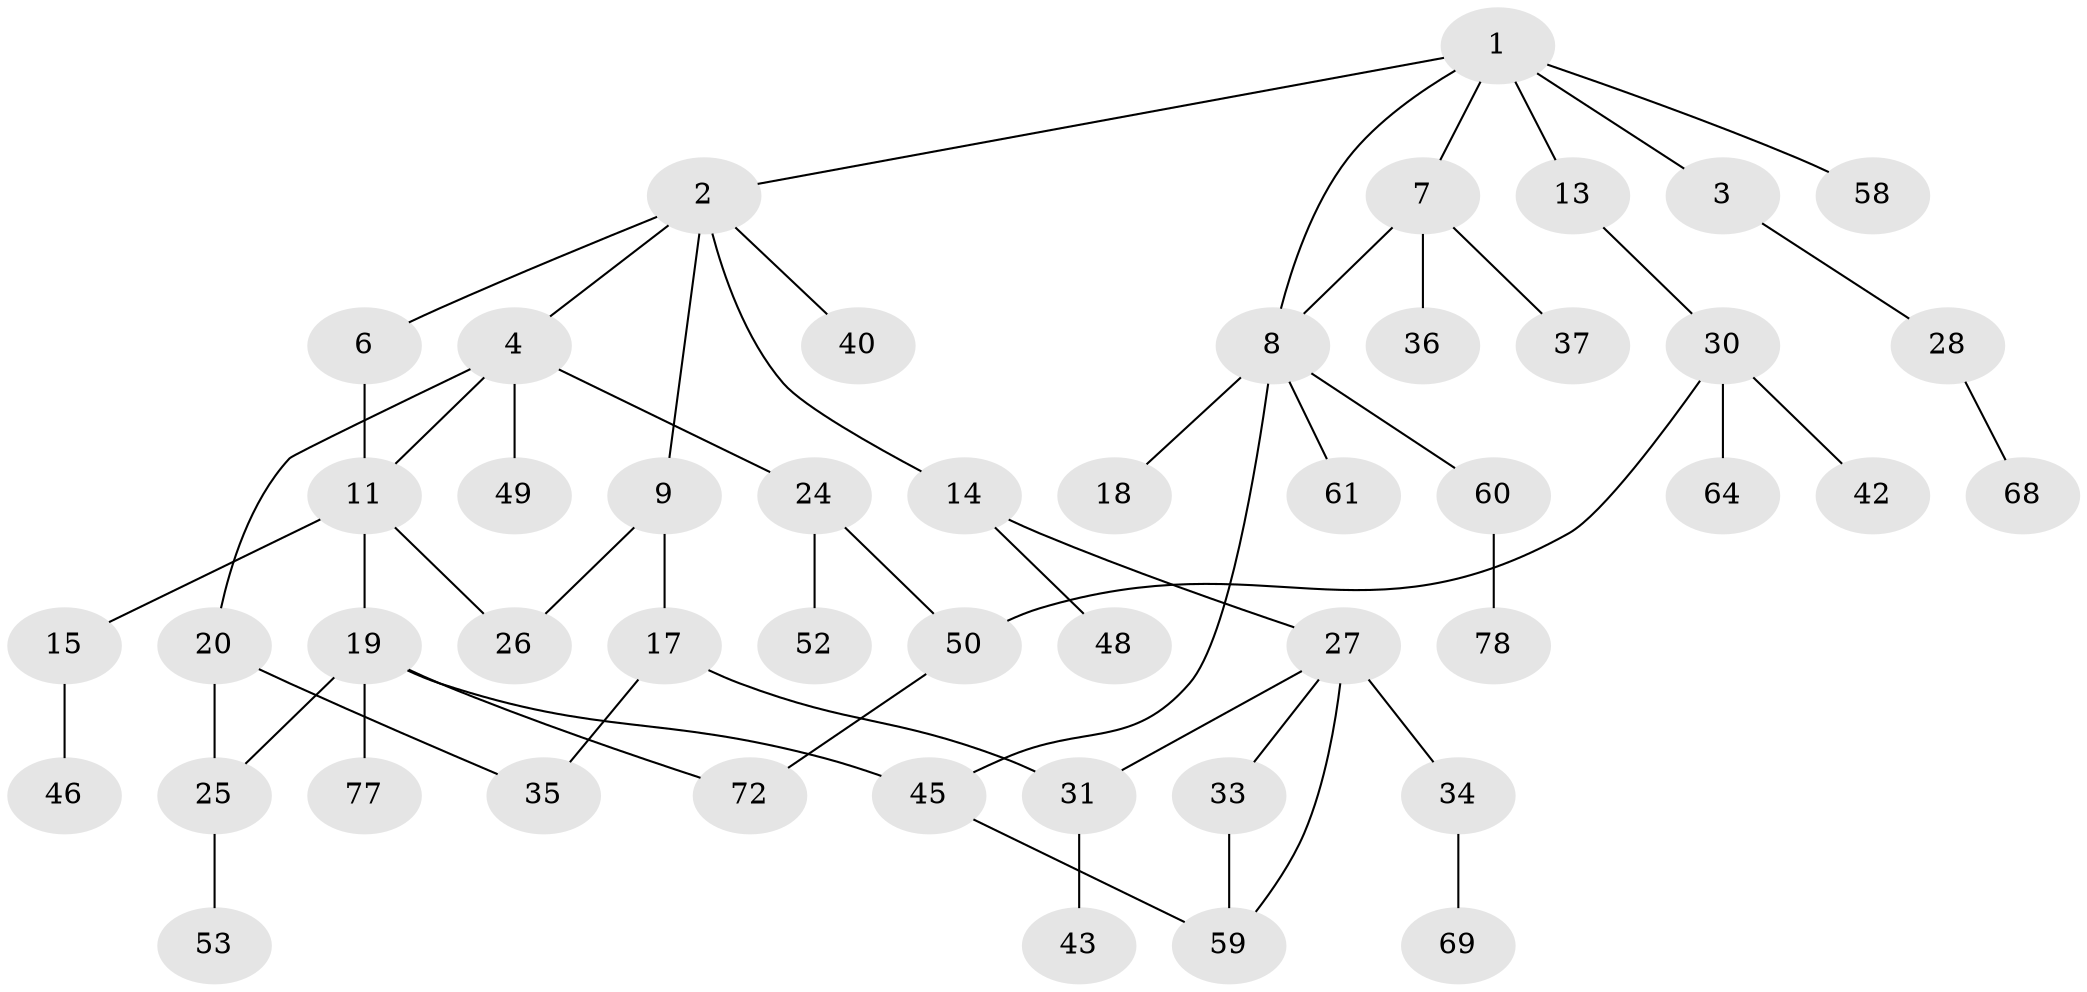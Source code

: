 // original degree distribution, {6: 0.0375, 3: 0.2125, 5: 0.0625, 2: 0.3125, 4: 0.025, 1: 0.35}
// Generated by graph-tools (version 1.1) at 2025/17/03/04/25 18:17:08]
// undirected, 48 vertices, 58 edges
graph export_dot {
graph [start="1"]
  node [color=gray90,style=filled];
  1;
  2;
  3 [super="+32"];
  4 [super="+16+5"];
  6 [super="+44+41"];
  7 [super="+10"];
  8 [super="+38"];
  9 [super="+21"];
  11 [super="+12"];
  13;
  14;
  15;
  17 [super="+39"];
  18;
  19;
  20;
  24;
  25;
  26 [super="+51"];
  27 [super="+54"];
  28;
  30;
  31 [super="+62+47"];
  33;
  34;
  35;
  36;
  37;
  40;
  42 [super="+74"];
  43;
  45;
  46;
  48;
  49 [super="+57"];
  50;
  52;
  53;
  58;
  59;
  60 [super="+67"];
  61 [super="+80"];
  64;
  68 [super="+73"];
  69;
  72;
  77;
  78;
  1 -- 2;
  1 -- 3;
  1 -- 7;
  1 -- 13;
  1 -- 58;
  1 -- 8;
  2 -- 4;
  2 -- 6;
  2 -- 9;
  2 -- 14;
  2 -- 40;
  3 -- 28;
  4 -- 11;
  4 -- 24;
  4 -- 49;
  4 -- 20;
  6 -- 11;
  7 -- 8;
  7 -- 36;
  7 -- 37;
  8 -- 18;
  8 -- 45;
  8 -- 60;
  8 -- 61;
  9 -- 17;
  9 -- 26;
  11 -- 19;
  11 -- 26;
  11 -- 15;
  13 -- 30;
  14 -- 27;
  14 -- 48;
  15 -- 46;
  17 -- 35;
  17 -- 31;
  19 -- 45;
  19 -- 72;
  19 -- 77;
  19 -- 25;
  20 -- 25;
  20 -- 35;
  24 -- 52;
  24 -- 50;
  25 -- 53;
  27 -- 31;
  27 -- 33;
  27 -- 34;
  27 -- 59;
  28 -- 68;
  30 -- 42;
  30 -- 50;
  30 -- 64;
  31 -- 43;
  33 -- 59;
  34 -- 69;
  45 -- 59;
  50 -- 72;
  60 -- 78;
}

